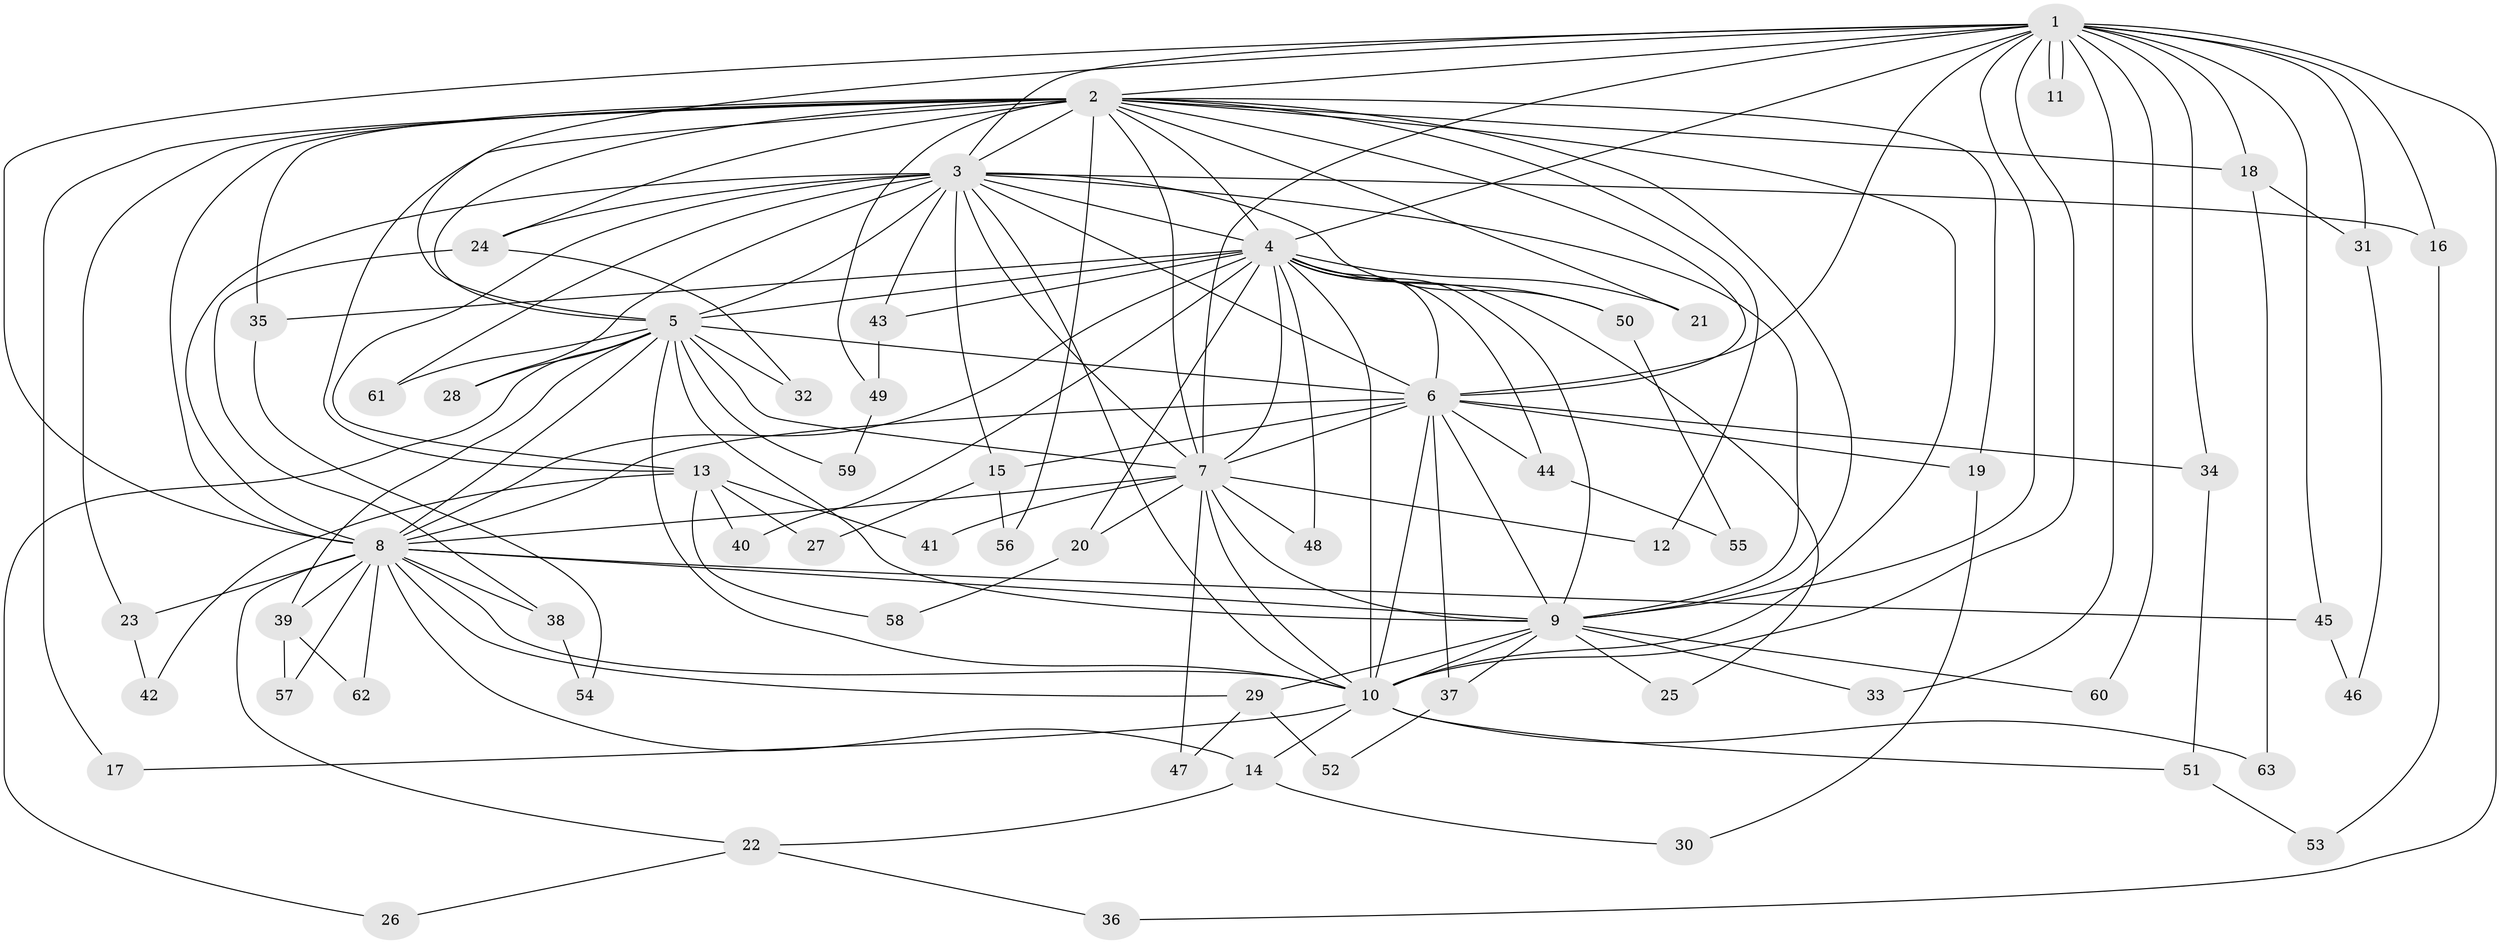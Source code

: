// Generated by graph-tools (version 1.1) at 2025/25/03/09/25 03:25:51]
// undirected, 63 vertices, 151 edges
graph export_dot {
graph [start="1"]
  node [color=gray90,style=filled];
  1;
  2;
  3;
  4;
  5;
  6;
  7;
  8;
  9;
  10;
  11;
  12;
  13;
  14;
  15;
  16;
  17;
  18;
  19;
  20;
  21;
  22;
  23;
  24;
  25;
  26;
  27;
  28;
  29;
  30;
  31;
  32;
  33;
  34;
  35;
  36;
  37;
  38;
  39;
  40;
  41;
  42;
  43;
  44;
  45;
  46;
  47;
  48;
  49;
  50;
  51;
  52;
  53;
  54;
  55;
  56;
  57;
  58;
  59;
  60;
  61;
  62;
  63;
  1 -- 2;
  1 -- 3;
  1 -- 4;
  1 -- 5;
  1 -- 6;
  1 -- 7;
  1 -- 8;
  1 -- 9;
  1 -- 10;
  1 -- 11;
  1 -- 11;
  1 -- 16;
  1 -- 18;
  1 -- 31;
  1 -- 33;
  1 -- 34;
  1 -- 36;
  1 -- 45;
  1 -- 60;
  2 -- 3;
  2 -- 4;
  2 -- 5;
  2 -- 6;
  2 -- 7;
  2 -- 8;
  2 -- 9;
  2 -- 10;
  2 -- 12;
  2 -- 13;
  2 -- 17;
  2 -- 18;
  2 -- 19;
  2 -- 21;
  2 -- 23;
  2 -- 24;
  2 -- 35;
  2 -- 49;
  2 -- 56;
  3 -- 4;
  3 -- 5;
  3 -- 6;
  3 -- 7;
  3 -- 8;
  3 -- 9;
  3 -- 10;
  3 -- 13;
  3 -- 15;
  3 -- 16;
  3 -- 24;
  3 -- 28;
  3 -- 43;
  3 -- 50;
  3 -- 61;
  4 -- 5;
  4 -- 6;
  4 -- 7;
  4 -- 8;
  4 -- 9;
  4 -- 10;
  4 -- 20;
  4 -- 21;
  4 -- 25;
  4 -- 35;
  4 -- 40;
  4 -- 43;
  4 -- 44;
  4 -- 48;
  4 -- 50;
  5 -- 6;
  5 -- 7;
  5 -- 8;
  5 -- 9;
  5 -- 10;
  5 -- 26;
  5 -- 28;
  5 -- 32;
  5 -- 39;
  5 -- 59;
  5 -- 61;
  6 -- 7;
  6 -- 8;
  6 -- 9;
  6 -- 10;
  6 -- 15;
  6 -- 19;
  6 -- 34;
  6 -- 37;
  6 -- 44;
  7 -- 8;
  7 -- 9;
  7 -- 10;
  7 -- 12;
  7 -- 20;
  7 -- 41;
  7 -- 47;
  7 -- 48;
  8 -- 9;
  8 -- 10;
  8 -- 14;
  8 -- 22;
  8 -- 23;
  8 -- 29;
  8 -- 38;
  8 -- 39;
  8 -- 45;
  8 -- 57;
  8 -- 62;
  9 -- 10;
  9 -- 25;
  9 -- 29;
  9 -- 33;
  9 -- 37;
  9 -- 60;
  10 -- 14;
  10 -- 17;
  10 -- 51;
  10 -- 63;
  13 -- 27;
  13 -- 40;
  13 -- 41;
  13 -- 42;
  13 -- 58;
  14 -- 22;
  14 -- 30;
  15 -- 27;
  15 -- 56;
  16 -- 53;
  18 -- 31;
  18 -- 63;
  19 -- 30;
  20 -- 58;
  22 -- 26;
  22 -- 36;
  23 -- 42;
  24 -- 32;
  24 -- 38;
  29 -- 47;
  29 -- 52;
  31 -- 46;
  34 -- 51;
  35 -- 54;
  37 -- 52;
  38 -- 54;
  39 -- 57;
  39 -- 62;
  43 -- 49;
  44 -- 55;
  45 -- 46;
  49 -- 59;
  50 -- 55;
  51 -- 53;
}
